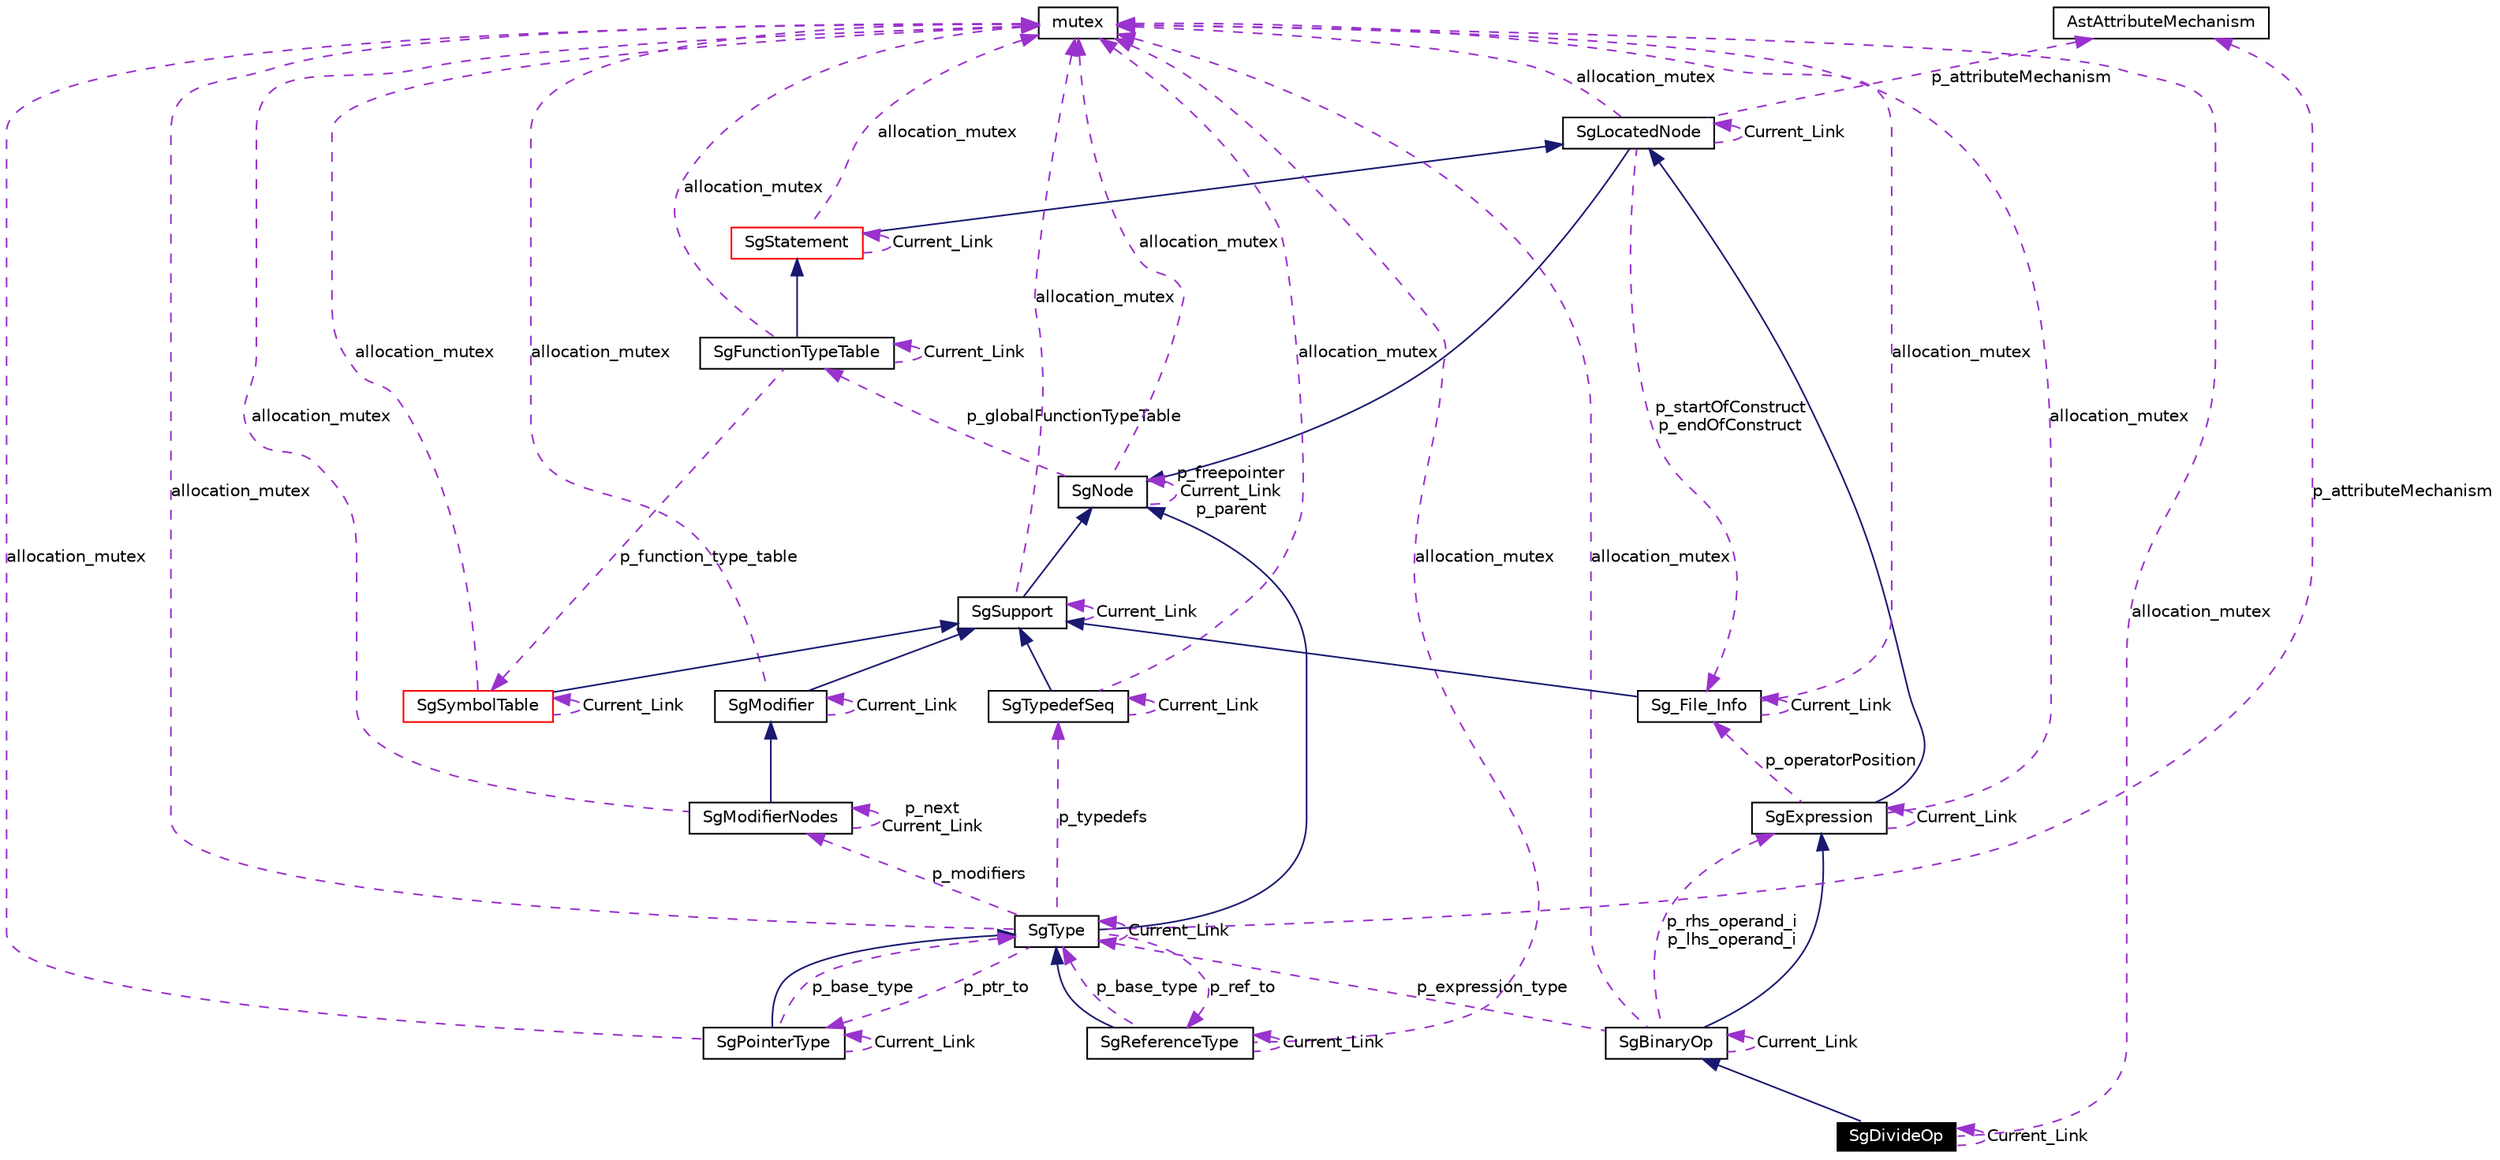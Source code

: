 digraph G
{
  edge [fontname="Helvetica",fontsize=10,labelfontname="Helvetica",labelfontsize=10];
  node [fontname="Helvetica",fontsize=10,shape=record];
  Node1 [label="SgDivideOp",height=0.2,width=0.4,color="white", fillcolor="black", style="filled" fontcolor="white"];
  Node2 -> Node1 [dir=back,color="midnightblue",fontsize=10,style="solid",fontname="Helvetica"];
  Node2 [label="SgBinaryOp",height=0.2,width=0.4,color="black",URL="$classSgBinaryOp.html"];
  Node3 -> Node2 [dir=back,color="midnightblue",fontsize=10,style="solid",fontname="Helvetica"];
  Node3 [label="SgExpression",height=0.2,width=0.4,color="black",URL="$classSgExpression.html"];
  Node4 -> Node3 [dir=back,color="midnightblue",fontsize=10,style="solid",fontname="Helvetica"];
  Node4 [label="SgLocatedNode",height=0.2,width=0.4,color="black",URL="$classSgLocatedNode.html"];
  Node5 -> Node4 [dir=back,color="midnightblue",fontsize=10,style="solid",fontname="Helvetica"];
  Node5 [label="SgNode",height=0.2,width=0.4,color="black",URL="$classSgNode.html"];
  Node6 -> Node5 [dir=back,color="darkorchid3",fontsize=10,style="dashed",label="p_globalFunctionTypeTable",fontname="Helvetica"];
  Node6 [label="SgFunctionTypeTable",height=0.2,width=0.4,color="black",URL="$classSgFunctionTypeTable.html"];
  Node7 -> Node6 [dir=back,color="midnightblue",fontsize=10,style="solid",fontname="Helvetica"];
  Node7 [label="SgStatement",height=0.2,width=0.4,color="red",URL="$classSgStatement.html"];
  Node4 -> Node7 [dir=back,color="midnightblue",fontsize=10,style="solid",fontname="Helvetica"];
  Node7 -> Node7 [dir=back,color="darkorchid3",fontsize=10,style="dashed",label="Current_Link",fontname="Helvetica"];
  Node8 -> Node7 [dir=back,color="darkorchid3",fontsize=10,style="dashed",label="allocation_mutex",fontname="Helvetica"];
  Node8 [label="mutex",height=0.2,width=0.4,color="black",URL="$classmutex.html"];
  Node6 -> Node6 [dir=back,color="darkorchid3",fontsize=10,style="dashed",label="Current_Link",fontname="Helvetica"];
  Node8 -> Node6 [dir=back,color="darkorchid3",fontsize=10,style="dashed",label="allocation_mutex",fontname="Helvetica"];
  Node9 -> Node6 [dir=back,color="darkorchid3",fontsize=10,style="dashed",label="p_function_type_table",fontname="Helvetica"];
  Node9 [label="SgSymbolTable",height=0.2,width=0.4,color="red",URL="$classSgSymbolTable.html"];
  Node10 -> Node9 [dir=back,color="midnightblue",fontsize=10,style="solid",fontname="Helvetica"];
  Node10 [label="SgSupport",height=0.2,width=0.4,color="black",URL="$classSgSupport.html"];
  Node5 -> Node10 [dir=back,color="midnightblue",fontsize=10,style="solid",fontname="Helvetica"];
  Node8 -> Node10 [dir=back,color="darkorchid3",fontsize=10,style="dashed",label="allocation_mutex",fontname="Helvetica"];
  Node10 -> Node10 [dir=back,color="darkorchid3",fontsize=10,style="dashed",label="Current_Link",fontname="Helvetica"];
  Node8 -> Node9 [dir=back,color="darkorchid3",fontsize=10,style="dashed",label="allocation_mutex",fontname="Helvetica"];
  Node9 -> Node9 [dir=back,color="darkorchid3",fontsize=10,style="dashed",label="Current_Link",fontname="Helvetica"];
  Node5 -> Node5 [dir=back,color="darkorchid3",fontsize=10,style="dashed",label="p_freepointer\nCurrent_Link\np_parent",fontname="Helvetica"];
  Node8 -> Node5 [dir=back,color="darkorchid3",fontsize=10,style="dashed",label="allocation_mutex",fontname="Helvetica"];
  Node8 -> Node4 [dir=back,color="darkorchid3",fontsize=10,style="dashed",label="allocation_mutex",fontname="Helvetica"];
  Node11 -> Node4 [dir=back,color="darkorchid3",fontsize=10,style="dashed",label="p_attributeMechanism",fontname="Helvetica"];
  Node11 [label="AstAttributeMechanism",height=0.2,width=0.4,color="black",URL="$classAstAttributeMechanism.html"];
  Node12 -> Node4 [dir=back,color="darkorchid3",fontsize=10,style="dashed",label="p_startOfConstruct\np_endOfConstruct",fontname="Helvetica"];
  Node12 [label="Sg_File_Info",height=0.2,width=0.4,color="black",URL="$classSg__File__Info.html"];
  Node10 -> Node12 [dir=back,color="midnightblue",fontsize=10,style="solid",fontname="Helvetica"];
  Node8 -> Node12 [dir=back,color="darkorchid3",fontsize=10,style="dashed",label="allocation_mutex",fontname="Helvetica"];
  Node12 -> Node12 [dir=back,color="darkorchid3",fontsize=10,style="dashed",label="Current_Link",fontname="Helvetica"];
  Node4 -> Node4 [dir=back,color="darkorchid3",fontsize=10,style="dashed",label="Current_Link",fontname="Helvetica"];
  Node3 -> Node3 [dir=back,color="darkorchid3",fontsize=10,style="dashed",label="Current_Link",fontname="Helvetica"];
  Node8 -> Node3 [dir=back,color="darkorchid3",fontsize=10,style="dashed",label="allocation_mutex",fontname="Helvetica"];
  Node12 -> Node3 [dir=back,color="darkorchid3",fontsize=10,style="dashed",label="p_operatorPosition",fontname="Helvetica"];
  Node3 -> Node2 [dir=back,color="darkorchid3",fontsize=10,style="dashed",label="p_rhs_operand_i\np_lhs_operand_i",fontname="Helvetica"];
  Node2 -> Node2 [dir=back,color="darkorchid3",fontsize=10,style="dashed",label="Current_Link",fontname="Helvetica"];
  Node8 -> Node2 [dir=back,color="darkorchid3",fontsize=10,style="dashed",label="allocation_mutex",fontname="Helvetica"];
  Node13 -> Node2 [dir=back,color="darkorchid3",fontsize=10,style="dashed",label="p_expression_type",fontname="Helvetica"];
  Node13 [label="SgType",height=0.2,width=0.4,color="black",URL="$classSgType.html"];
  Node5 -> Node13 [dir=back,color="midnightblue",fontsize=10,style="solid",fontname="Helvetica"];
  Node14 -> Node13 [dir=back,color="darkorchid3",fontsize=10,style="dashed",label="p_ptr_to",fontname="Helvetica"];
  Node14 [label="SgPointerType",height=0.2,width=0.4,color="black",URL="$classSgPointerType.html"];
  Node13 -> Node14 [dir=back,color="midnightblue",fontsize=10,style="solid",fontname="Helvetica"];
  Node14 -> Node14 [dir=back,color="darkorchid3",fontsize=10,style="dashed",label="Current_Link",fontname="Helvetica"];
  Node8 -> Node14 [dir=back,color="darkorchid3",fontsize=10,style="dashed",label="allocation_mutex",fontname="Helvetica"];
  Node13 -> Node14 [dir=back,color="darkorchid3",fontsize=10,style="dashed",label="p_base_type",fontname="Helvetica"];
  Node15 -> Node13 [dir=back,color="darkorchid3",fontsize=10,style="dashed",label="p_ref_to",fontname="Helvetica"];
  Node15 [label="SgReferenceType",height=0.2,width=0.4,color="black",URL="$classSgReferenceType.html"];
  Node13 -> Node15 [dir=back,color="midnightblue",fontsize=10,style="solid",fontname="Helvetica"];
  Node15 -> Node15 [dir=back,color="darkorchid3",fontsize=10,style="dashed",label="Current_Link",fontname="Helvetica"];
  Node8 -> Node15 [dir=back,color="darkorchid3",fontsize=10,style="dashed",label="allocation_mutex",fontname="Helvetica"];
  Node13 -> Node15 [dir=back,color="darkorchid3",fontsize=10,style="dashed",label="p_base_type",fontname="Helvetica"];
  Node16 -> Node13 [dir=back,color="darkorchid3",fontsize=10,style="dashed",label="p_modifiers",fontname="Helvetica"];
  Node16 [label="SgModifierNodes",height=0.2,width=0.4,color="black",URL="$classSgModifierNodes.html"];
  Node17 -> Node16 [dir=back,color="midnightblue",fontsize=10,style="solid",fontname="Helvetica"];
  Node17 [label="SgModifier",height=0.2,width=0.4,color="black",URL="$classSgModifier.html"];
  Node10 -> Node17 [dir=back,color="midnightblue",fontsize=10,style="solid",fontname="Helvetica"];
  Node8 -> Node17 [dir=back,color="darkorchid3",fontsize=10,style="dashed",label="allocation_mutex",fontname="Helvetica"];
  Node17 -> Node17 [dir=back,color="darkorchid3",fontsize=10,style="dashed",label="Current_Link",fontname="Helvetica"];
  Node16 -> Node16 [dir=back,color="darkorchid3",fontsize=10,style="dashed",label="p_next\nCurrent_Link",fontname="Helvetica"];
  Node8 -> Node16 [dir=back,color="darkorchid3",fontsize=10,style="dashed",label="allocation_mutex",fontname="Helvetica"];
  Node8 -> Node13 [dir=back,color="darkorchid3",fontsize=10,style="dashed",label="allocation_mutex",fontname="Helvetica"];
  Node11 -> Node13 [dir=back,color="darkorchid3",fontsize=10,style="dashed",label="p_attributeMechanism",fontname="Helvetica"];
  Node18 -> Node13 [dir=back,color="darkorchid3",fontsize=10,style="dashed",label="p_typedefs",fontname="Helvetica"];
  Node18 [label="SgTypedefSeq",height=0.2,width=0.4,color="black",URL="$classSgTypedefSeq.html"];
  Node10 -> Node18 [dir=back,color="midnightblue",fontsize=10,style="solid",fontname="Helvetica"];
  Node8 -> Node18 [dir=back,color="darkorchid3",fontsize=10,style="dashed",label="allocation_mutex",fontname="Helvetica"];
  Node18 -> Node18 [dir=back,color="darkorchid3",fontsize=10,style="dashed",label="Current_Link",fontname="Helvetica"];
  Node13 -> Node13 [dir=back,color="darkorchid3",fontsize=10,style="dashed",label="Current_Link",fontname="Helvetica"];
  Node1 -> Node1 [dir=back,color="darkorchid3",fontsize=10,style="dashed",label="Current_Link",fontname="Helvetica"];
  Node8 -> Node1 [dir=back,color="darkorchid3",fontsize=10,style="dashed",label="allocation_mutex",fontname="Helvetica"];
}
